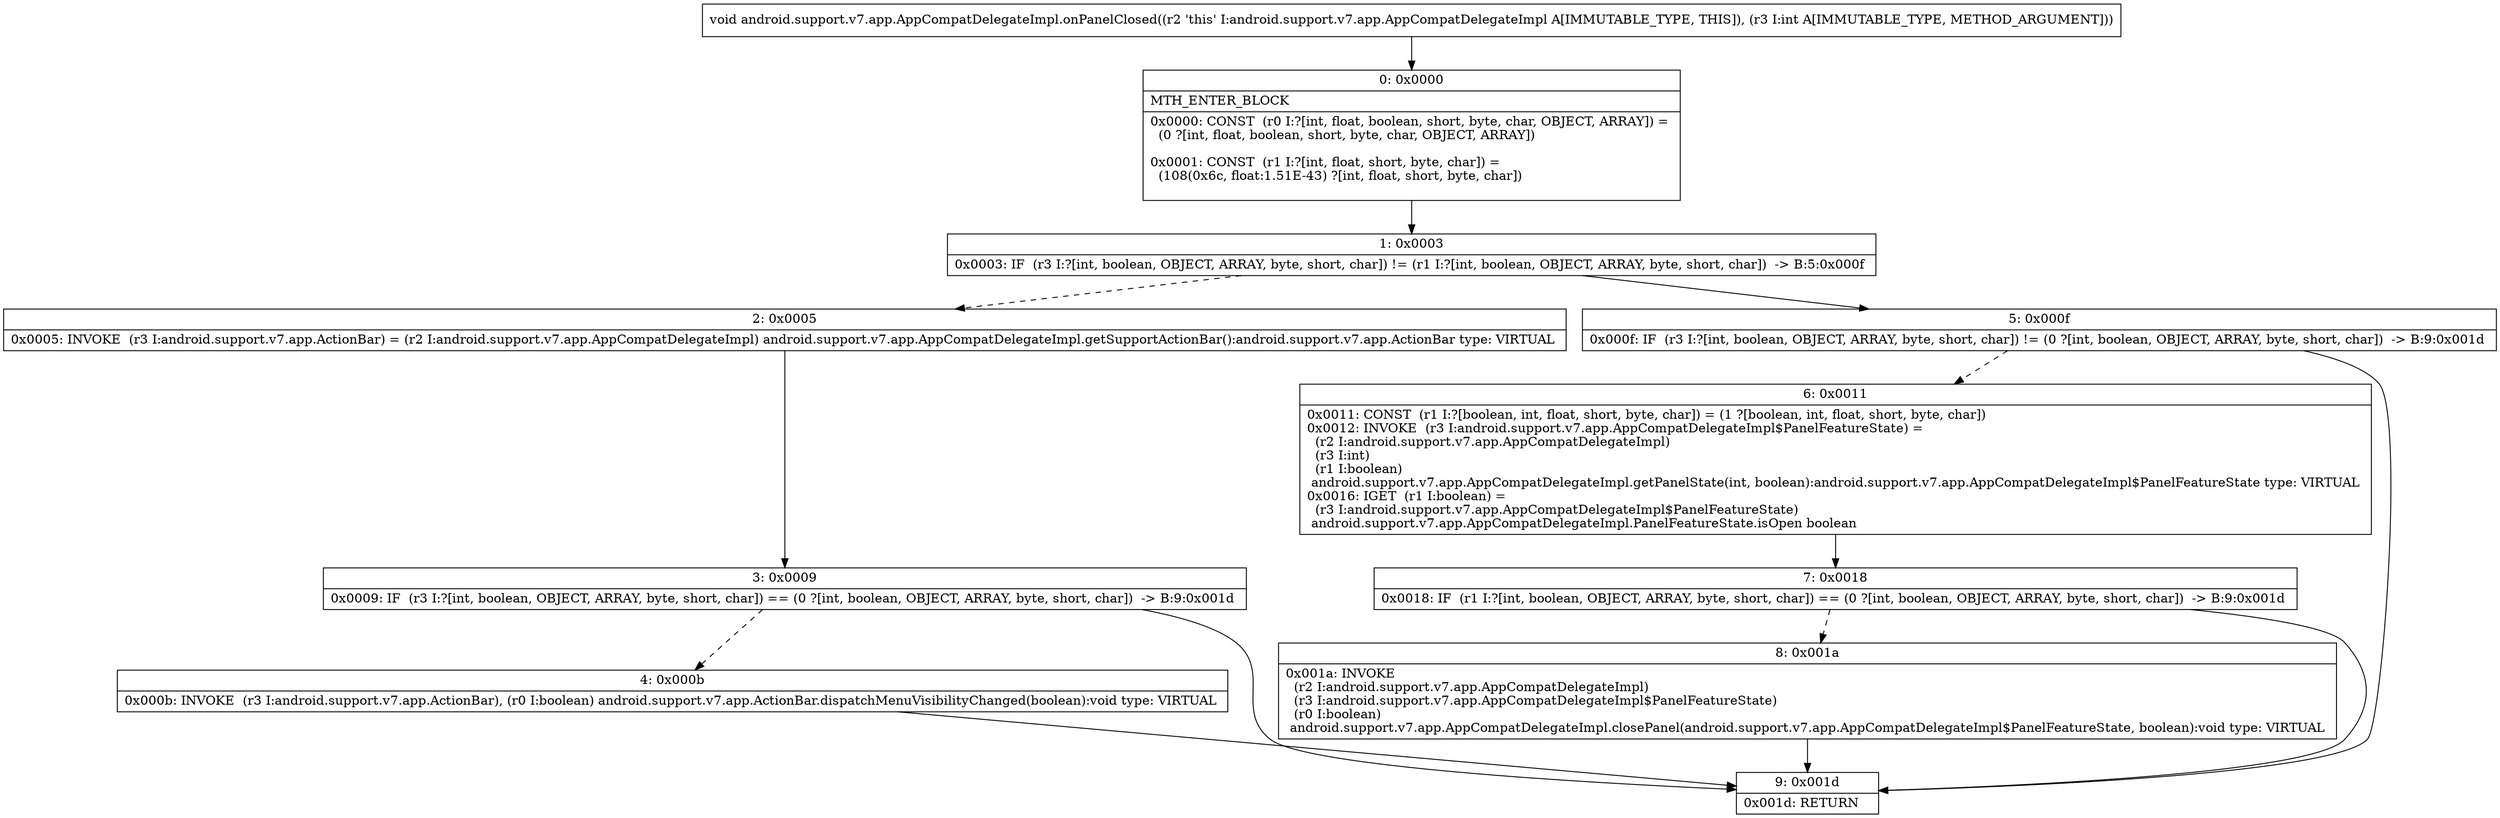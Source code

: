digraph "CFG forandroid.support.v7.app.AppCompatDelegateImpl.onPanelClosed(I)V" {
Node_0 [shape=record,label="{0\:\ 0x0000|MTH_ENTER_BLOCK\l|0x0000: CONST  (r0 I:?[int, float, boolean, short, byte, char, OBJECT, ARRAY]) = \l  (0 ?[int, float, boolean, short, byte, char, OBJECT, ARRAY])\l \l0x0001: CONST  (r1 I:?[int, float, short, byte, char]) = \l  (108(0x6c, float:1.51E\-43) ?[int, float, short, byte, char])\l \l}"];
Node_1 [shape=record,label="{1\:\ 0x0003|0x0003: IF  (r3 I:?[int, boolean, OBJECT, ARRAY, byte, short, char]) != (r1 I:?[int, boolean, OBJECT, ARRAY, byte, short, char])  \-\> B:5:0x000f \l}"];
Node_2 [shape=record,label="{2\:\ 0x0005|0x0005: INVOKE  (r3 I:android.support.v7.app.ActionBar) = (r2 I:android.support.v7.app.AppCompatDelegateImpl) android.support.v7.app.AppCompatDelegateImpl.getSupportActionBar():android.support.v7.app.ActionBar type: VIRTUAL \l}"];
Node_3 [shape=record,label="{3\:\ 0x0009|0x0009: IF  (r3 I:?[int, boolean, OBJECT, ARRAY, byte, short, char]) == (0 ?[int, boolean, OBJECT, ARRAY, byte, short, char])  \-\> B:9:0x001d \l}"];
Node_4 [shape=record,label="{4\:\ 0x000b|0x000b: INVOKE  (r3 I:android.support.v7.app.ActionBar), (r0 I:boolean) android.support.v7.app.ActionBar.dispatchMenuVisibilityChanged(boolean):void type: VIRTUAL \l}"];
Node_5 [shape=record,label="{5\:\ 0x000f|0x000f: IF  (r3 I:?[int, boolean, OBJECT, ARRAY, byte, short, char]) != (0 ?[int, boolean, OBJECT, ARRAY, byte, short, char])  \-\> B:9:0x001d \l}"];
Node_6 [shape=record,label="{6\:\ 0x0011|0x0011: CONST  (r1 I:?[boolean, int, float, short, byte, char]) = (1 ?[boolean, int, float, short, byte, char]) \l0x0012: INVOKE  (r3 I:android.support.v7.app.AppCompatDelegateImpl$PanelFeatureState) = \l  (r2 I:android.support.v7.app.AppCompatDelegateImpl)\l  (r3 I:int)\l  (r1 I:boolean)\l android.support.v7.app.AppCompatDelegateImpl.getPanelState(int, boolean):android.support.v7.app.AppCompatDelegateImpl$PanelFeatureState type: VIRTUAL \l0x0016: IGET  (r1 I:boolean) = \l  (r3 I:android.support.v7.app.AppCompatDelegateImpl$PanelFeatureState)\l android.support.v7.app.AppCompatDelegateImpl.PanelFeatureState.isOpen boolean \l}"];
Node_7 [shape=record,label="{7\:\ 0x0018|0x0018: IF  (r1 I:?[int, boolean, OBJECT, ARRAY, byte, short, char]) == (0 ?[int, boolean, OBJECT, ARRAY, byte, short, char])  \-\> B:9:0x001d \l}"];
Node_8 [shape=record,label="{8\:\ 0x001a|0x001a: INVOKE  \l  (r2 I:android.support.v7.app.AppCompatDelegateImpl)\l  (r3 I:android.support.v7.app.AppCompatDelegateImpl$PanelFeatureState)\l  (r0 I:boolean)\l android.support.v7.app.AppCompatDelegateImpl.closePanel(android.support.v7.app.AppCompatDelegateImpl$PanelFeatureState, boolean):void type: VIRTUAL \l}"];
Node_9 [shape=record,label="{9\:\ 0x001d|0x001d: RETURN   \l}"];
MethodNode[shape=record,label="{void android.support.v7.app.AppCompatDelegateImpl.onPanelClosed((r2 'this' I:android.support.v7.app.AppCompatDelegateImpl A[IMMUTABLE_TYPE, THIS]), (r3 I:int A[IMMUTABLE_TYPE, METHOD_ARGUMENT])) }"];
MethodNode -> Node_0;
Node_0 -> Node_1;
Node_1 -> Node_2[style=dashed];
Node_1 -> Node_5;
Node_2 -> Node_3;
Node_3 -> Node_4[style=dashed];
Node_3 -> Node_9;
Node_4 -> Node_9;
Node_5 -> Node_6[style=dashed];
Node_5 -> Node_9;
Node_6 -> Node_7;
Node_7 -> Node_8[style=dashed];
Node_7 -> Node_9;
Node_8 -> Node_9;
}

